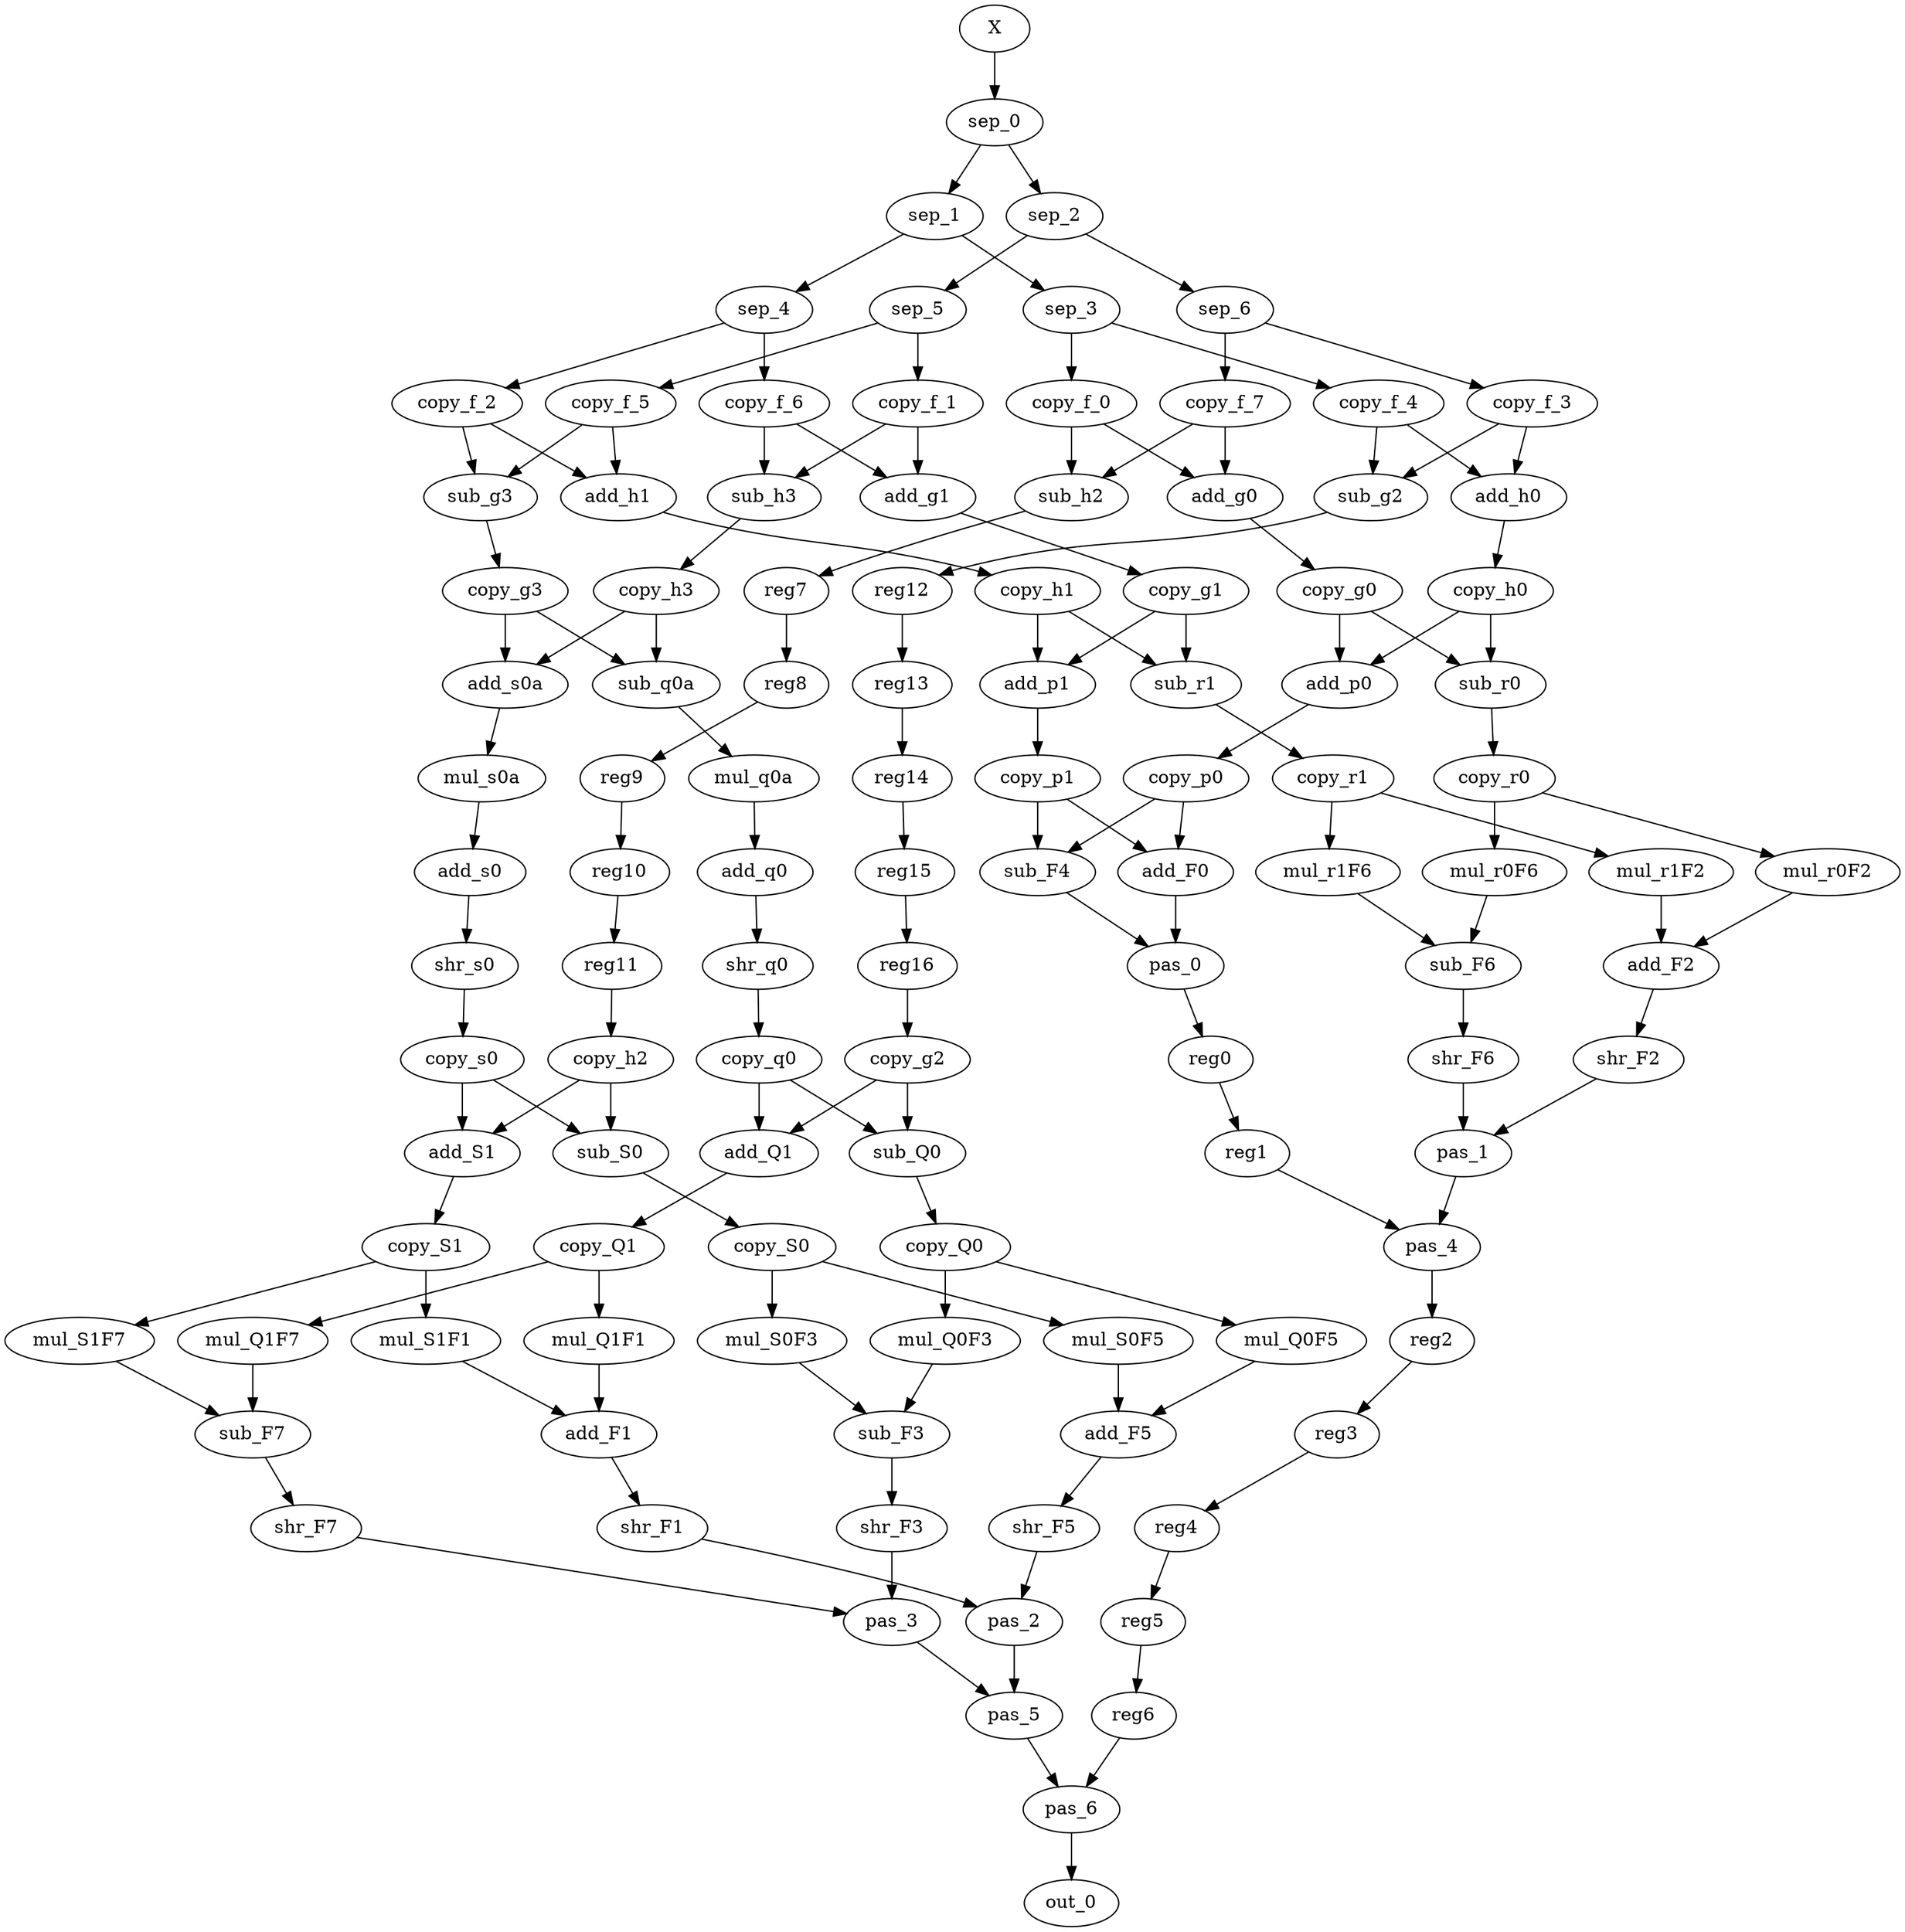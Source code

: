 digraph DCT {
	add_S1 [label = add_S1 ];
	sub_F4 [label = sub_F4 ];
	add_Q1 [label = add_Q1 ];
	add_s0a [label = add_s0a ];
	add_p0 [label = add_p0 ];
	copy_r1 [label = copy_r1 ];
	sub_r0 [label = sub_r0 ];
	mul_Q1F7 [label = mul_Q1F7 ];
	copy_g3 [label = copy_g3 ];
	sub_F6 [label = sub_F6 ];
	add_h1 [label = add_h1 ];
	mul_S0F5 [label = mul_S0F5 ];
	copy_Q1 [label = copy_Q1 ];
	mul_Q1F1 [label = mul_Q1F1 ];
	X [label = X ];
	copy_q0 [label = copy_q0 ];
	sub_h2 [label = sub_h2 ];
	add_s0 [label = add_s0 ];
	mul_S1F7 [label = mul_S1F7 ];
	sep_0 [label = sep_0 ];
	copy_f_1 [label = copy_f_1 ];
	sub_h3 [label = sub_h3 ];
	copy_f_0 [label = copy_f_0 ];
	add_F5 [label = add_F5 ];
	pas_5 [label = pas_5 ];
	pas_1 [label = pas_1 ];
	copy_f_7 [label = copy_f_7 ];
	sep_2 [label = sep_2 ];
	copy_S1 [label = copy_S1 ];
	sub_g2 [label = sub_g2 ];
	sep_6 [label = sep_6 ];
	sep_1 [label = sep_1 ];
	copy_f_3 [label = copy_f_3 ];
	shr_s0 [label = shr_s0 ];
	mul_Q0F3 [label = mul_Q0F3 ];
	shr_F1 [label = shr_F1 ];
	sep_5 [label = sep_5 ];
	shr_F3 [label = shr_F3 ];
	mul_r0F6 [label = mul_r0F6 ];
	copy_f_4 [label = copy_f_4 ];
	sep_3 [label = sep_3 ];
	mul_r0F2 [label = mul_r0F2 ];
	shr_F2 [label = shr_F2 ];
	mul_Q0F5 [label = mul_Q0F5 ];
	mul_r1F6 [label = mul_r1F6 ];
	sub_g3 [label = sub_g3 ];
	sub_F3 [label = sub_F3 ];
	add_h0 [label = add_h0 ];
	add_g1 [label = add_g1 ];
	shr_F5 [label = shr_F5 ];
	copy_S0 [label = copy_S0 ];
	out_0 [label = out_0 ];
	add_g0 [label = add_g0 ];
	sub_S0 [label = sub_S0 ];
	add_F1 [label = add_F1 ];
	mul_S1F1 [label = mul_S1F1 ];
	copy_h1 [label = copy_h1 ];
	shr_F6 [label = shr_F6 ];
	mul_S0F3 [label = mul_S0F3 ];
	sub_r1 [label = sub_r1 ];
	sub_q0a [label = sub_q0a ];
	mul_s0a [label = mul_s0a ];
	add_F2 [label = add_F2 ];
	copy_g0 [label = copy_g0 ];
	copy_s0 [label = copy_s0 ];
	copy_h0 [label = copy_h0 ];
	copy_f_2 [label = copy_f_2 ];
	sub_Q0 [label = sub_Q0 ];
	copy_Q0 [label = copy_Q0 ];
	copy_p1 [label = copy_p1 ];
	add_q0 [label = add_q0 ];
	pas_4 [label = pas_4 ];
	shr_F7 [label = shr_F7 ];
	shr_q0 [label = shr_q0 ];
	add_p1 [label = add_p1 ];
	copy_h3 [label = copy_h3 ];
	mul_q0a [label = mul_q0a ];
	copy_g2 [label = copy_g2 ];
	pas_3 [label = pas_3 ];
	pas_2 [label = pas_2 ];
	pas_0 [label = pas_0 ];
	copy_p0 [label = copy_p0 ];
	copy_f_6 [label = copy_f_6 ];
	copy_g1 [label = copy_g1 ];
	pas_6 [label = pas_6 ];
	mul_r1F2 [label = mul_r1F2 ];
	copy_r0 [label = copy_r0 ];
	copy_f_5 [label = copy_f_5 ];
	add_F0 [label = add_F0 ];
	sub_F7 [label = sub_F7 ];
	copy_h2 [label = copy_h2 ];
	sep_4 [label = sep_4 ];
	copy_f_3 -> add_h0 [ name = 0 ];
	copy_f_1 -> sub_h3 [ name = 1 ];
	shr_s0 -> copy_s0 [ name = 2 ];
	add_F2 -> shr_F2 [ name = 3 ];
	sub_r0 -> copy_r0 [ name = 4 ];
	copy_g0 -> sub_r0 [ name = 5 ];
	shr_F6 -> pas_1 [ name = 6 ];
	copy_f_2 -> sub_g3 [ name = 7 ];
	sep_6 -> copy_f_3 [ name = 8 ];
	add_q0 -> shr_q0 [ name = 9 ];
	sep_1 -> sep_4 [ name = 10 ];
	pas_1 -> pas_4 [ name = 11 ];
	add_F5 -> shr_F5 [ name = 12 ];
	copy_f_6 -> add_g1 [ name = 13 ];
	copy_g3 -> sub_q0a [ name = 14 ];
	pas_4 -> reg2;
	reg2 -> reg3;
	reg3 -> reg4;
	reg4 -> reg5;
	reg5 -> reg6;
	reg6 -> pas_6 [ name = 15 ];
	shr_F7 -> pas_3 [ name = 16 ];
	mul_Q1F1 -> add_F1 [ name = 17 ];
	copy_Q1 -> mul_Q1F1 [ name = 18 ];
	sub_g2 -> reg12;
	reg12 -> reg13;
	reg13 -> reg14;
	reg14 -> reg15;
	reg15 -> reg16;
	reg16 -> copy_g2 [ name = 19 ];
	sep_6 -> copy_f_7 [ name = 20 ];
	mul_S1F7 -> sub_F7 [ name = 21 ];
	copy_g0 -> add_p0 [ name = 22 ];
	copy_p0 -> add_F0 [ name = 23 ];
	add_h1 -> copy_h1 [ name = 24 ];
	copy_f_6 -> sub_h3 [ name = 25 ];
	sub_S0 -> copy_S0 [ name = 26 ];
	mul_S1F1 -> add_F1 [ name = 27 ];
	pas_0 -> reg0;
	reg0 -> reg1;
	reg1 -> pas_4 [ name = 28 ];
	copy_f_3 -> sub_g2 [ name = 29 ];
	add_F1 -> shr_F1 [ name = 30 ];
	add_g0 -> copy_g0 [ name = 31 ];
	add_s0a -> mul_s0a [ name = 32 ];
	shr_F3 -> pas_3 [ name = 33 ];
	copy_f_7 -> sub_h2 [ name = 34 ];
	copy_h0 -> sub_r0 [ name = 35 ];
	shr_F1 -> pas_2 [ name = 36 ];
	X -> sep_0 [ name = 37 ];
	add_h0 -> copy_h0 [ name = 38 ];
	sep_1 -> sep_3 [ name = 39 ];
	pas_2 -> pas_5 [ name = 40 ];
	copy_S1 -> mul_S1F1 [ name = 41 ];
	mul_r1F6 -> sub_F6 [ name = 42 ];
	mul_s0a -> add_s0 [ name = 43 ];
	copy_p1 -> add_F0 [ name = 44 ];
	sep_4 -> copy_f_2 [ name = 45 ];
	copy_g1 -> sub_r1 [ name = 46 ];
	add_F0 -> pas_0 [ name = 47 ];
	copy_h1 -> sub_r1 [ name = 48 ];
	copy_r1 -> mul_r1F6 [ name = 49 ];
	add_Q1 -> copy_Q1 [ name = 50 ];
	sep_2 -> sep_6 [ name = 51 ];
	copy_h0 -> add_p0 [ name = 52 ];
	sep_0 -> sep_2 [ name = 53 ];
	pas_6 -> out_0 [ name = 54 ];
	copy_f_4 -> add_h0 [ name = 55 ];
	add_p1 -> copy_p1 [ name = 56 ];
	copy_g2 -> add_Q1 [ name = 57 ];
	sep_3 -> copy_f_4 [ name = 58 ];
	sep_5 -> copy_f_1 [ name = 59 ];
	copy_r1 -> mul_r1F2 [ name = 60 ];
	shr_F5 -> pas_2 [ name = 61 ];
	mul_Q0F3 -> sub_F3 [ name = 62 ];
	copy_p0 -> sub_F4 [ name = 63 ];
	shr_F2 -> pas_1 [ name = 64 ];
	sep_0 -> sep_1 [ name = 65 ];
	copy_p1 -> sub_F4 [ name = 66 ];
	mul_S0F3 -> sub_F3 [ name = 67 ];
	copy_h2 -> sub_S0 [ name = 68 ];
	sub_r1 -> copy_r1 [ name = 69 ];
	copy_h2 -> add_S1 [ name = 70 ];
	add_g1 -> copy_g1 [ name = 71 ];
	copy_f_1 -> add_g1 [ name = 72 ];
	add_p0 -> copy_p0 [ name = 73 ];
	copy_h1 -> add_p1 [ name = 74 ];
	sub_Q0 -> copy_Q0 [ name = 75 ];
	copy_s0 -> add_S1 [ name = 76 ];
	mul_Q1F7 -> sub_F7 [ name = 77 ];
	mul_r0F6 -> sub_F6 [ name = 78 ];
	sub_F4 -> pas_0 [ name = 79 ];
	mul_Q0F5 -> add_F5 [ name = 80 ];
	copy_q0 -> add_Q1 [ name = 81 ];
	copy_f_5 -> add_h1 [ name = 82 ];
	copy_S1 -> mul_S1F7 [ name = 83 ];
	sub_h3 -> copy_h3 [ name = 84 ];
	add_s0 -> shr_s0 [ name = 85 ];
	mul_r0F2 -> add_F2 [ name = 86 ];
	copy_f_4 -> sub_g2 [ name = 87 ];
	copy_g3 -> add_s0a [ name = 88 ];
	pas_3 -> pas_5 [ name = 89 ];
	sub_q0a -> mul_q0a [ name = 90 ];
	copy_Q0 -> mul_Q0F3 [ name = 91 ];
	mul_S0F5 -> add_F5 [ name = 92 ];
	add_S1 -> copy_S1 [ name = 93 ];
	sub_F7 -> shr_F7 [ name = 94 ];
	copy_q0 -> sub_Q0 [ name = 95 ];
	sep_5 -> copy_f_5 [ name = 96 ];
	copy_f_5 -> sub_g3 [ name = 97 ];
	copy_f_2 -> add_h1 [ name = 98 ];
	sub_h2 -> reg7;
	reg7 -> reg8;
	reg8 -> reg9;
	reg9 -> reg10;
	reg10 -> reg11;
	reg11 -> copy_h2 [ name = 99 ];
	copy_f_0 -> sub_h2 [ name = 100 ];
	sub_F6 -> shr_F6 [ name = 101 ];
	copy_f_7 -> add_g0 [ name = 102 ];
	copy_s0 -> sub_S0 [ name = 103 ];
	sub_g3 -> copy_g3 [ name = 104 ];
	mul_r1F2 -> add_F2 [ name = 105 ];
	copy_r0 -> mul_r0F2 [ name = 106 ];
	copy_S0 -> mul_S0F3 [ name = 107 ];
	copy_Q1 -> mul_Q1F7 [ name = 108 ];
	copy_r0 -> mul_r0F6 [ name = 109 ];
	copy_g1 -> add_p1 [ name = 110 ];
	pas_5 -> pas_6 [ name = 111 ];
	copy_h3 -> sub_q0a [ name = 112 ];
	sep_3 -> copy_f_0 [ name = 113 ];
	sub_F3 -> shr_F3 [ name = 114 ];
	sep_2 -> sep_5 [ name = 115 ];
	copy_g2 -> sub_Q0 [ name = 116 ];
	copy_S0 -> mul_S0F5 [ name = 117 ];
	shr_q0 -> copy_q0 [ name = 118 ];
	sep_4 -> copy_f_6 [ name = 119 ];
	copy_f_0 -> add_g0 [ name = 120 ];
	copy_h3 -> add_s0a [ name = 121 ];
	mul_q0a -> add_q0 [ name = 122 ];
	copy_Q0 -> mul_Q0F5 [ name = 123 ];
}

